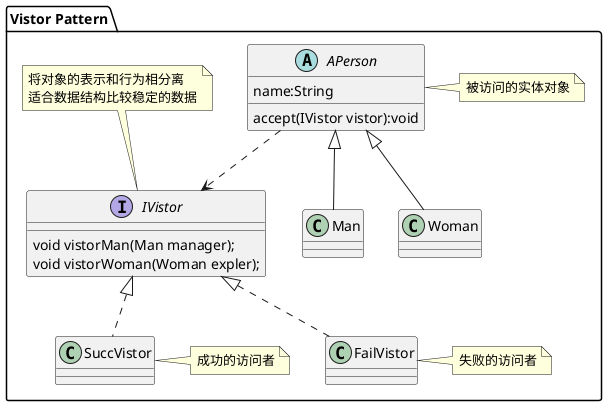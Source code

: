 @startuml
package "Vistor Pattern"{
    interface IVistor{
        void vistorMan(Man manager);
        void vistorWoman(Woman expler);
    }
    note top:将对象的表示和行为相分离\n适合数据结构比较稳定的数据

    class SuccVistor
    note right:成功的访问者
    class SuccVistor implements IVistor

    class FailVistor
    note right:失败的访问者
    class FailVistor implements IVistor

    abstract class APerson{
     name:String
     accept(IVistor vistor):void
    }
    note right:被访问的实体对象

    class Man extends APerson
    class Woman extends APerson
    APerson -.> IVistor
}
@enduml